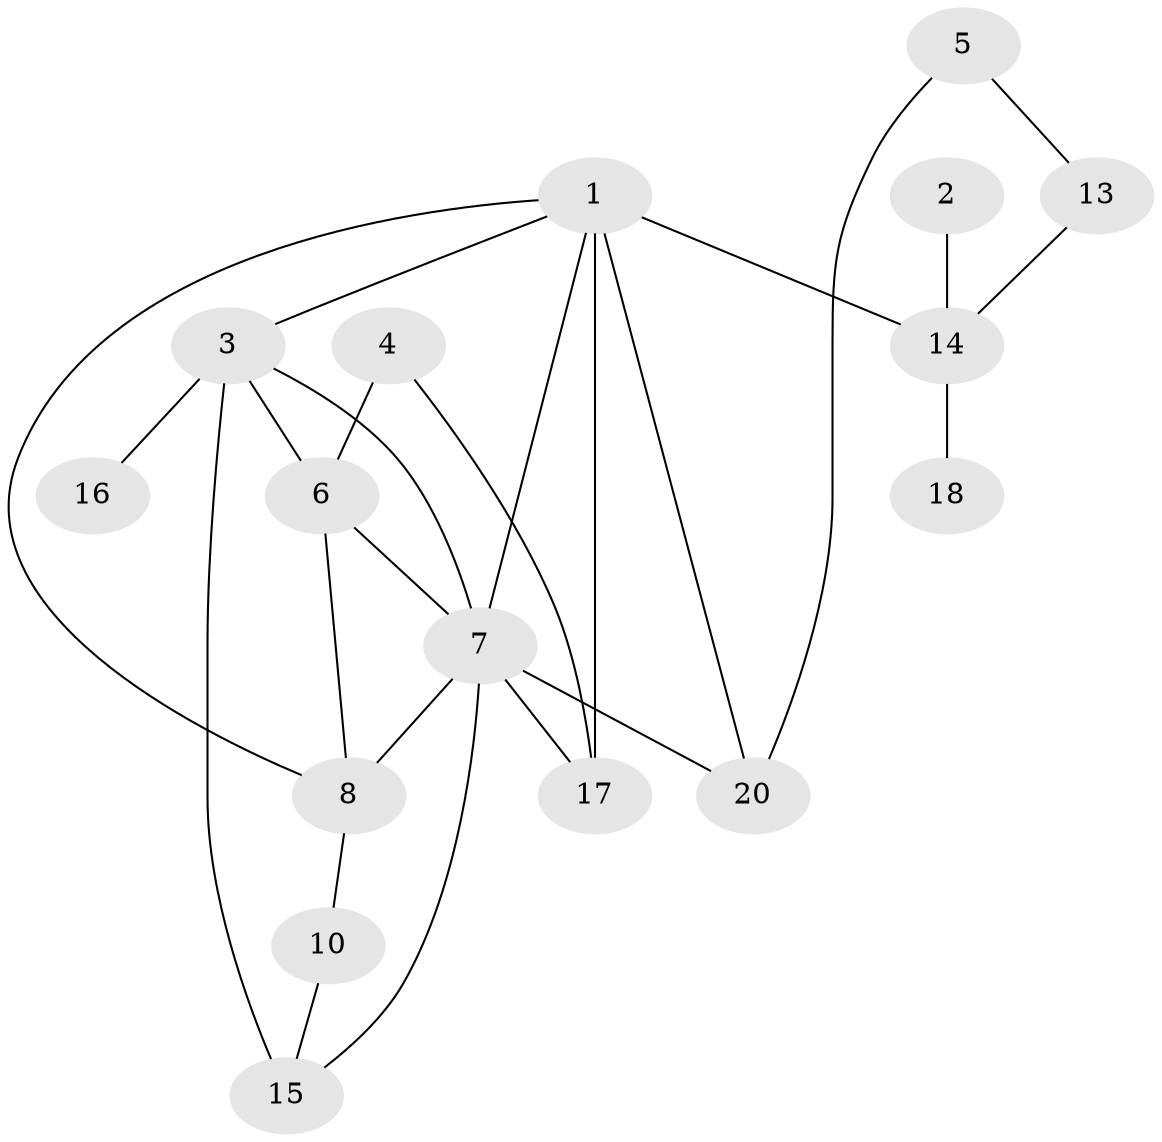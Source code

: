 // original degree distribution, {1: 0.3333333333333333, 2: 0.2753623188405797, 5: 0.043478260869565216, 4: 0.11594202898550725, 3: 0.17391304347826086, 0: 0.043478260869565216, 8: 0.014492753623188406}
// Generated by graph-tools (version 1.1) at 2025/48/03/04/25 22:48:23]
// undirected, 16 vertices, 25 edges
graph export_dot {
  node [color=gray90,style=filled];
  1;
  2;
  3;
  4;
  5;
  6;
  7;
  8;
  10;
  13;
  14;
  15;
  16;
  17;
  18;
  20;
  1 -- 3 [weight=1.0];
  1 -- 7 [weight=1.0];
  1 -- 8 [weight=1.0];
  1 -- 14 [weight=1.0];
  1 -- 17 [weight=1.0];
  1 -- 20 [weight=1.0];
  2 -- 14 [weight=1.0];
  3 -- 6 [weight=1.0];
  3 -- 7 [weight=1.0];
  3 -- 15 [weight=2.0];
  3 -- 16 [weight=1.0];
  4 -- 6 [weight=1.0];
  4 -- 17 [weight=1.0];
  5 -- 13 [weight=1.0];
  5 -- 20 [weight=1.0];
  6 -- 7 [weight=2.0];
  6 -- 8 [weight=1.0];
  7 -- 8 [weight=1.0];
  7 -- 15 [weight=1.0];
  7 -- 17 [weight=1.0];
  7 -- 20 [weight=1.0];
  8 -- 10 [weight=1.0];
  10 -- 15 [weight=1.0];
  13 -- 14 [weight=1.0];
  14 -- 18 [weight=1.0];
}
